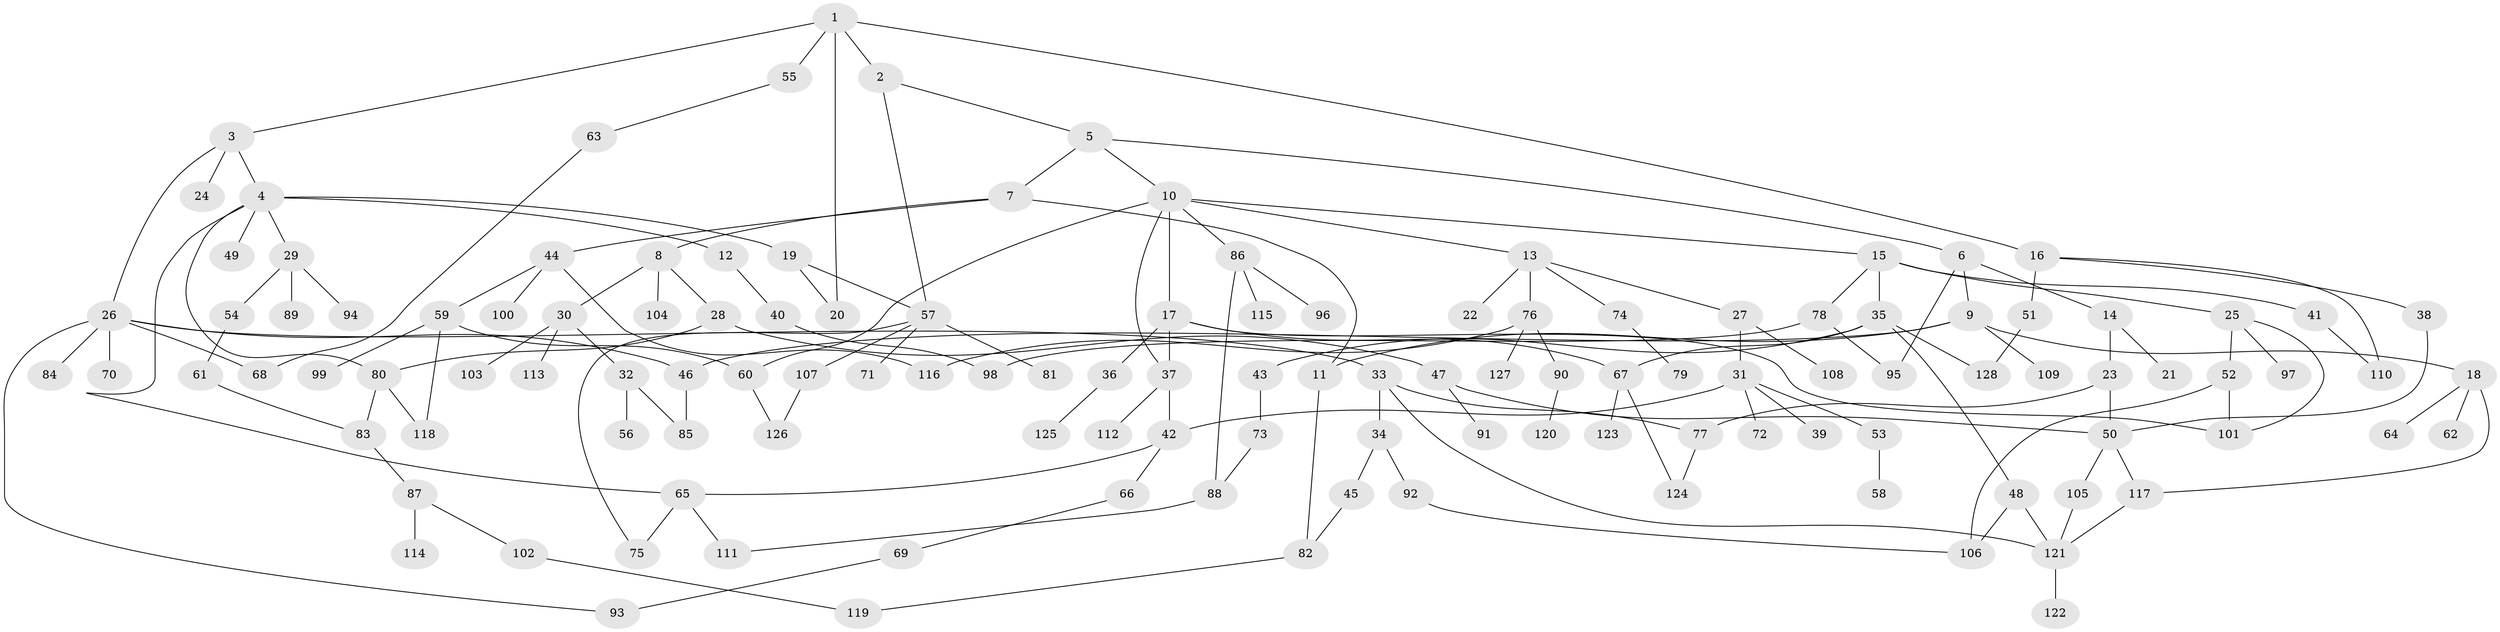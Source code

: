 // Generated by graph-tools (version 1.1) at 2025/34/03/09/25 02:34:34]
// undirected, 128 vertices, 165 edges
graph export_dot {
graph [start="1"]
  node [color=gray90,style=filled];
  1;
  2;
  3;
  4;
  5;
  6;
  7;
  8;
  9;
  10;
  11;
  12;
  13;
  14;
  15;
  16;
  17;
  18;
  19;
  20;
  21;
  22;
  23;
  24;
  25;
  26;
  27;
  28;
  29;
  30;
  31;
  32;
  33;
  34;
  35;
  36;
  37;
  38;
  39;
  40;
  41;
  42;
  43;
  44;
  45;
  46;
  47;
  48;
  49;
  50;
  51;
  52;
  53;
  54;
  55;
  56;
  57;
  58;
  59;
  60;
  61;
  62;
  63;
  64;
  65;
  66;
  67;
  68;
  69;
  70;
  71;
  72;
  73;
  74;
  75;
  76;
  77;
  78;
  79;
  80;
  81;
  82;
  83;
  84;
  85;
  86;
  87;
  88;
  89;
  90;
  91;
  92;
  93;
  94;
  95;
  96;
  97;
  98;
  99;
  100;
  101;
  102;
  103;
  104;
  105;
  106;
  107;
  108;
  109;
  110;
  111;
  112;
  113;
  114;
  115;
  116;
  117;
  118;
  119;
  120;
  121;
  122;
  123;
  124;
  125;
  126;
  127;
  128;
  1 -- 2;
  1 -- 3;
  1 -- 16;
  1 -- 55;
  1 -- 20;
  2 -- 5;
  2 -- 57;
  3 -- 4;
  3 -- 24;
  3 -- 26;
  4 -- 12;
  4 -- 19;
  4 -- 29;
  4 -- 49;
  4 -- 65;
  4 -- 80;
  5 -- 6;
  5 -- 7;
  5 -- 10;
  6 -- 9;
  6 -- 14;
  6 -- 95;
  7 -- 8;
  7 -- 11;
  7 -- 44;
  8 -- 28;
  8 -- 30;
  8 -- 104;
  9 -- 18;
  9 -- 46;
  9 -- 109;
  9 -- 11;
  10 -- 13;
  10 -- 15;
  10 -- 17;
  10 -- 86;
  10 -- 37;
  10 -- 60;
  11 -- 82;
  12 -- 40;
  13 -- 22;
  13 -- 27;
  13 -- 74;
  13 -- 76;
  14 -- 21;
  14 -- 23;
  15 -- 25;
  15 -- 35;
  15 -- 41;
  15 -- 78;
  16 -- 38;
  16 -- 51;
  16 -- 110;
  17 -- 36;
  17 -- 37;
  17 -- 67;
  17 -- 101;
  18 -- 62;
  18 -- 64;
  18 -- 117;
  19 -- 20;
  19 -- 57;
  23 -- 50;
  23 -- 77;
  25 -- 52;
  25 -- 97;
  25 -- 101;
  26 -- 33;
  26 -- 70;
  26 -- 84;
  26 -- 93;
  26 -- 68;
  26 -- 46;
  27 -- 31;
  27 -- 108;
  28 -- 47;
  28 -- 80;
  29 -- 54;
  29 -- 89;
  29 -- 94;
  30 -- 32;
  30 -- 103;
  30 -- 113;
  31 -- 39;
  31 -- 53;
  31 -- 72;
  31 -- 42;
  32 -- 56;
  32 -- 85;
  33 -- 34;
  33 -- 77;
  33 -- 121;
  34 -- 45;
  34 -- 92;
  35 -- 43;
  35 -- 48;
  35 -- 128;
  35 -- 67;
  36 -- 125;
  37 -- 42;
  37 -- 112;
  38 -- 50;
  40 -- 98;
  41 -- 110;
  42 -- 66;
  42 -- 65;
  43 -- 73;
  44 -- 59;
  44 -- 100;
  44 -- 116;
  45 -- 82;
  46 -- 85;
  47 -- 91;
  47 -- 50;
  48 -- 106;
  48 -- 121;
  50 -- 105;
  50 -- 117;
  51 -- 128;
  52 -- 101;
  52 -- 106;
  53 -- 58;
  54 -- 61;
  55 -- 63;
  57 -- 71;
  57 -- 75;
  57 -- 81;
  57 -- 107;
  59 -- 60;
  59 -- 99;
  59 -- 118;
  60 -- 126;
  61 -- 83;
  63 -- 68;
  65 -- 75;
  65 -- 111;
  66 -- 69;
  67 -- 123;
  67 -- 124;
  69 -- 93;
  73 -- 88;
  74 -- 79;
  76 -- 90;
  76 -- 127;
  76 -- 116;
  77 -- 124;
  78 -- 98;
  78 -- 95;
  80 -- 118;
  80 -- 83;
  82 -- 119;
  83 -- 87;
  86 -- 88;
  86 -- 96;
  86 -- 115;
  87 -- 102;
  87 -- 114;
  88 -- 111;
  90 -- 120;
  92 -- 106;
  102 -- 119;
  105 -- 121;
  107 -- 126;
  117 -- 121;
  121 -- 122;
}

